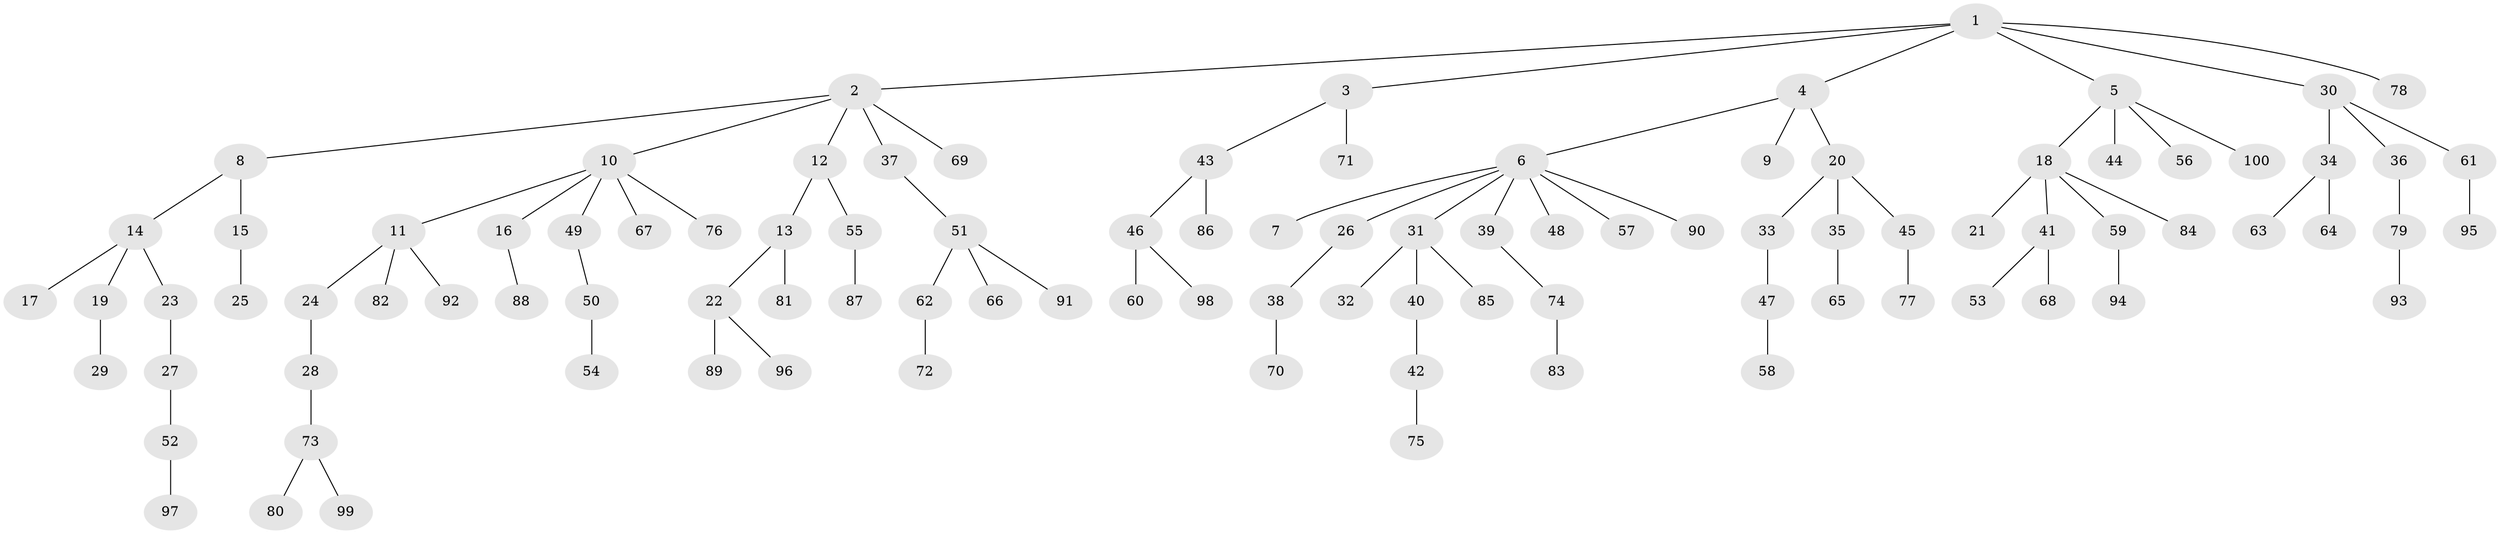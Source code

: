 // coarse degree distribution, {7: 0.027777777777777776, 10: 0.013888888888888888, 4: 0.06944444444444445, 1: 0.6111111111111112, 3: 0.06944444444444445, 8: 0.013888888888888888, 2: 0.18055555555555555, 5: 0.013888888888888888}
// Generated by graph-tools (version 1.1) at 2025/24/03/03/25 07:24:07]
// undirected, 100 vertices, 99 edges
graph export_dot {
graph [start="1"]
  node [color=gray90,style=filled];
  1;
  2;
  3;
  4;
  5;
  6;
  7;
  8;
  9;
  10;
  11;
  12;
  13;
  14;
  15;
  16;
  17;
  18;
  19;
  20;
  21;
  22;
  23;
  24;
  25;
  26;
  27;
  28;
  29;
  30;
  31;
  32;
  33;
  34;
  35;
  36;
  37;
  38;
  39;
  40;
  41;
  42;
  43;
  44;
  45;
  46;
  47;
  48;
  49;
  50;
  51;
  52;
  53;
  54;
  55;
  56;
  57;
  58;
  59;
  60;
  61;
  62;
  63;
  64;
  65;
  66;
  67;
  68;
  69;
  70;
  71;
  72;
  73;
  74;
  75;
  76;
  77;
  78;
  79;
  80;
  81;
  82;
  83;
  84;
  85;
  86;
  87;
  88;
  89;
  90;
  91;
  92;
  93;
  94;
  95;
  96;
  97;
  98;
  99;
  100;
  1 -- 2;
  1 -- 3;
  1 -- 4;
  1 -- 5;
  1 -- 30;
  1 -- 78;
  2 -- 8;
  2 -- 10;
  2 -- 12;
  2 -- 37;
  2 -- 69;
  3 -- 43;
  3 -- 71;
  4 -- 6;
  4 -- 9;
  4 -- 20;
  5 -- 18;
  5 -- 44;
  5 -- 56;
  5 -- 100;
  6 -- 7;
  6 -- 26;
  6 -- 31;
  6 -- 39;
  6 -- 48;
  6 -- 57;
  6 -- 90;
  8 -- 14;
  8 -- 15;
  10 -- 11;
  10 -- 16;
  10 -- 49;
  10 -- 67;
  10 -- 76;
  11 -- 24;
  11 -- 82;
  11 -- 92;
  12 -- 13;
  12 -- 55;
  13 -- 22;
  13 -- 81;
  14 -- 17;
  14 -- 19;
  14 -- 23;
  15 -- 25;
  16 -- 88;
  18 -- 21;
  18 -- 41;
  18 -- 59;
  18 -- 84;
  19 -- 29;
  20 -- 33;
  20 -- 35;
  20 -- 45;
  22 -- 89;
  22 -- 96;
  23 -- 27;
  24 -- 28;
  26 -- 38;
  27 -- 52;
  28 -- 73;
  30 -- 34;
  30 -- 36;
  30 -- 61;
  31 -- 32;
  31 -- 40;
  31 -- 85;
  33 -- 47;
  34 -- 63;
  34 -- 64;
  35 -- 65;
  36 -- 79;
  37 -- 51;
  38 -- 70;
  39 -- 74;
  40 -- 42;
  41 -- 53;
  41 -- 68;
  42 -- 75;
  43 -- 46;
  43 -- 86;
  45 -- 77;
  46 -- 60;
  46 -- 98;
  47 -- 58;
  49 -- 50;
  50 -- 54;
  51 -- 62;
  51 -- 66;
  51 -- 91;
  52 -- 97;
  55 -- 87;
  59 -- 94;
  61 -- 95;
  62 -- 72;
  73 -- 80;
  73 -- 99;
  74 -- 83;
  79 -- 93;
}
